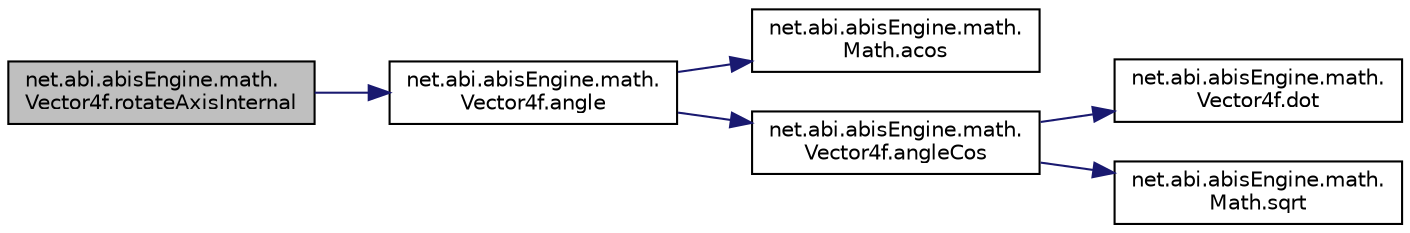 digraph "net.abi.abisEngine.math.Vector4f.rotateAxisInternal"
{
 // LATEX_PDF_SIZE
  edge [fontname="Helvetica",fontsize="10",labelfontname="Helvetica",labelfontsize="10"];
  node [fontname="Helvetica",fontsize="10",shape=record];
  rankdir="LR";
  Node1 [label="net.abi.abisEngine.math.\lVector4f.rotateAxisInternal",height=0.2,width=0.4,color="black", fillcolor="grey75", style="filled", fontcolor="black",tooltip=" "];
  Node1 -> Node2 [color="midnightblue",fontsize="10",style="solid",fontname="Helvetica"];
  Node2 [label="net.abi.abisEngine.math.\lVector4f.angle",height=0.2,width=0.4,color="black", fillcolor="white", style="filled",URL="$db/d43/classnet_1_1abi_1_1abis_engine_1_1math_1_1_vector4f.html#ad0fc9f8bdafb77e93ee19d2a8a58c53f",tooltip=" "];
  Node2 -> Node3 [color="midnightblue",fontsize="10",style="solid",fontname="Helvetica"];
  Node3 [label="net.abi.abisEngine.math.\lMath.acos",height=0.2,width=0.4,color="black", fillcolor="white", style="filled",URL="$d1/dbb/classnet_1_1abi_1_1abis_engine_1_1math_1_1_math.html#ac496c702f60803466f9a067b22711d50",tooltip=" "];
  Node2 -> Node4 [color="midnightblue",fontsize="10",style="solid",fontname="Helvetica"];
  Node4 [label="net.abi.abisEngine.math.\lVector4f.angleCos",height=0.2,width=0.4,color="black", fillcolor="white", style="filled",URL="$db/d43/classnet_1_1abi_1_1abis_engine_1_1math_1_1_vector4f.html#aab02fe30e05cad3995e9bc71acb59fd3",tooltip=" "];
  Node4 -> Node5 [color="midnightblue",fontsize="10",style="solid",fontname="Helvetica"];
  Node5 [label="net.abi.abisEngine.math.\lVector4f.dot",height=0.2,width=0.4,color="black", fillcolor="white", style="filled",URL="$db/d43/classnet_1_1abi_1_1abis_engine_1_1math_1_1_vector4f.html#a6b334832f24e318923edab7991116cc3",tooltip=" "];
  Node4 -> Node6 [color="midnightblue",fontsize="10",style="solid",fontname="Helvetica"];
  Node6 [label="net.abi.abisEngine.math.\lMath.sqrt",height=0.2,width=0.4,color="black", fillcolor="white", style="filled",URL="$d1/dbb/classnet_1_1abi_1_1abis_engine_1_1math_1_1_math.html#a84178ee9d6bb66fbca6a47147f616808",tooltip=" "];
}
